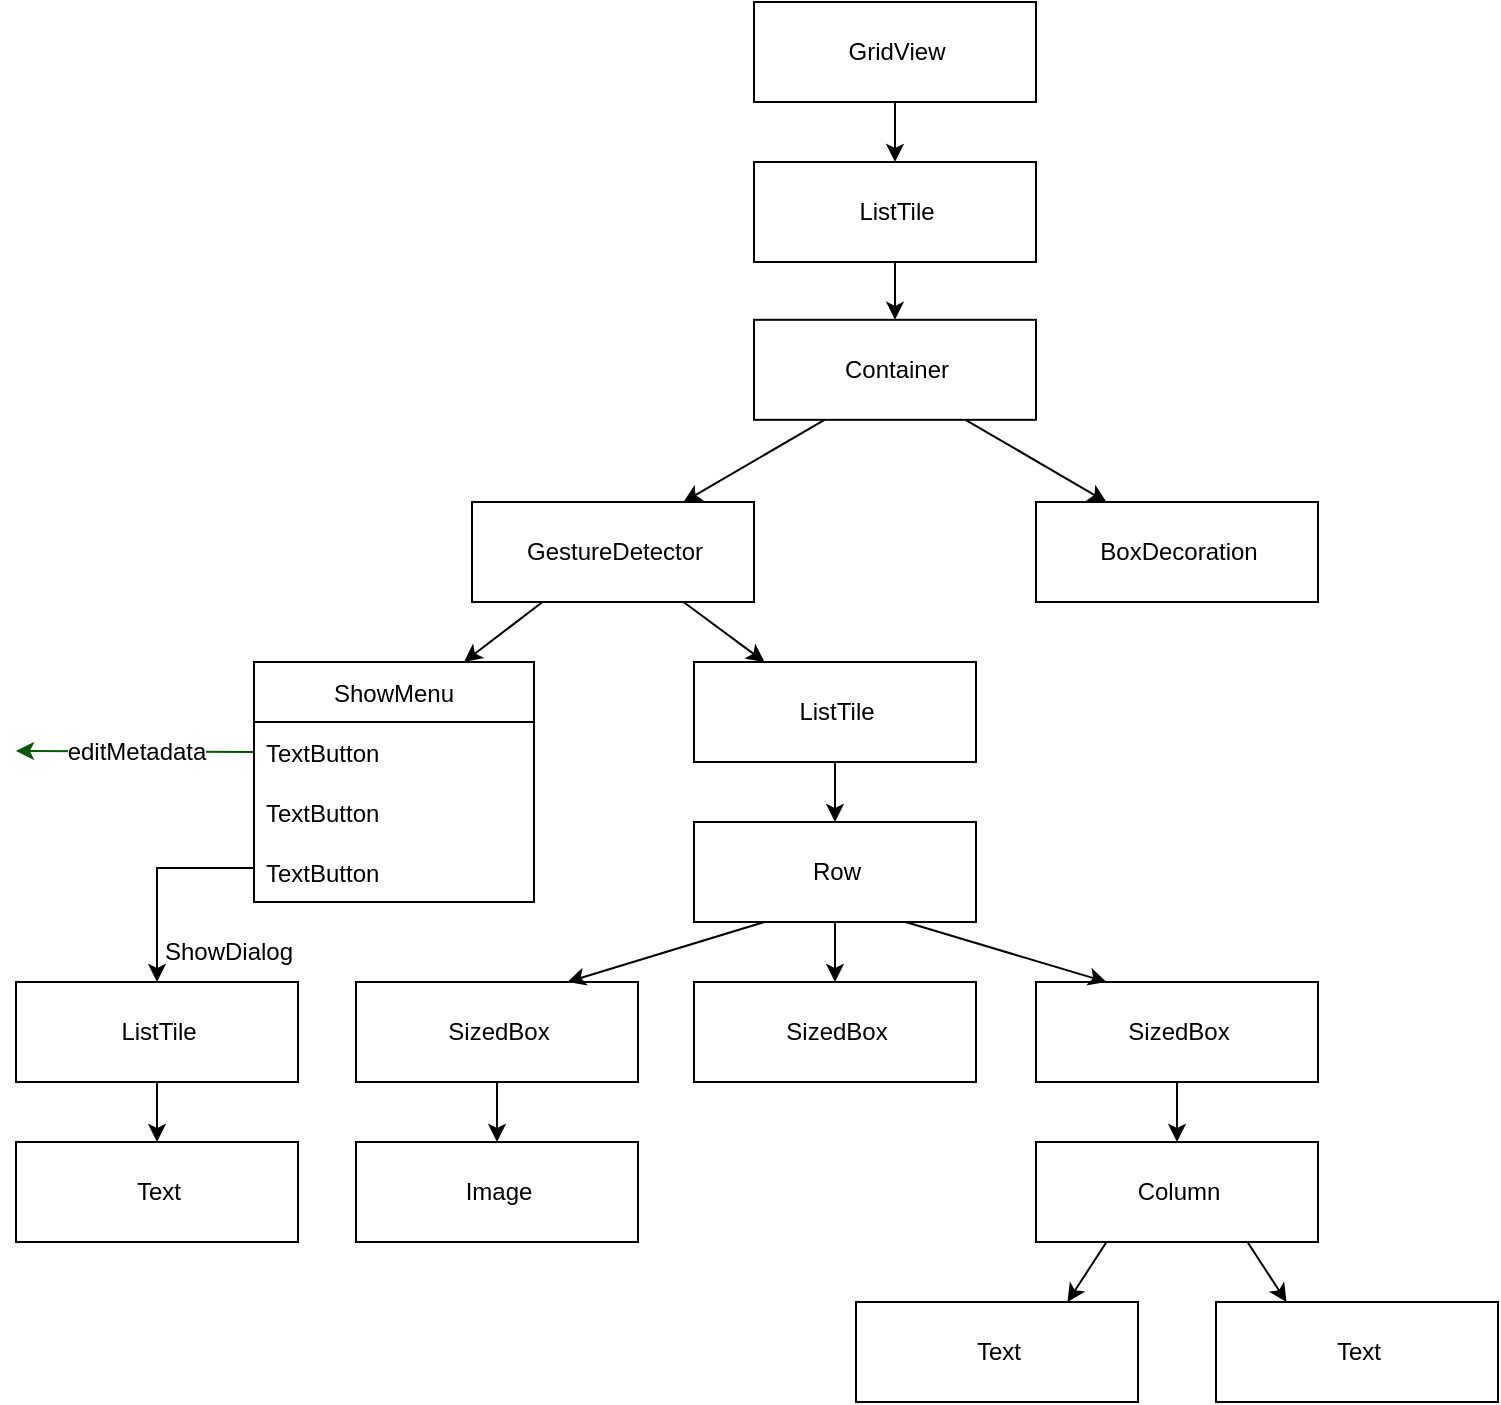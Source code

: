 <mxfile version="18.0.3" type="device"><diagram id="5P583w0aJttzJ-YqKNh2" name="Page-1"><mxGraphModel dx="1422" dy="780" grid="1" gridSize="10" guides="1" tooltips="1" connect="1" arrows="1" fold="1" page="1" pageScale="1" pageWidth="827" pageHeight="1169" math="0" shadow="0"><root><mxCell id="0"/><mxCell id="1" parent="0"/><mxCell id="v2lxInc_JL55TAg5lxIN-150" value="GridView" style="html=1;" parent="1" vertex="1"><mxGeometry x="409" y="110" width="141" height="50" as="geometry"/></mxCell><mxCell id="v2lxInc_JL55TAg5lxIN-151" value="" style="edgeStyle=orthogonalEdgeStyle;rounded=0;orthogonalLoop=1;jettySize=auto;html=1;fontSize=12;startArrow=classic;startFill=1;endArrow=none;endFill=0;" parent="1" source="v2lxInc_JL55TAg5lxIN-152" target="v2lxInc_JL55TAg5lxIN-150" edge="1"><mxGeometry relative="1" as="geometry"/></mxCell><mxCell id="v2lxInc_JL55TAg5lxIN-152" value="ListTile" style="html=1;" parent="1" vertex="1"><mxGeometry x="409" y="190" width="141" height="50" as="geometry"/></mxCell><mxCell id="v2lxInc_JL55TAg5lxIN-215" style="edgeStyle=none;rounded=0;orthogonalLoop=1;jettySize=auto;html=1;entryX=0.5;entryY=1;entryDx=0;entryDy=0;fontSize=12;startArrow=classic;startFill=1;endArrow=none;endFill=0;" parent="1" source="v2lxInc_JL55TAg5lxIN-154" target="v2lxInc_JL55TAg5lxIN-152" edge="1"><mxGeometry relative="1" as="geometry"/></mxCell><mxCell id="v2lxInc_JL55TAg5lxIN-154" value="Container" style="html=1;" parent="1" vertex="1"><mxGeometry x="409" y="268.91" width="141" height="50" as="geometry"/></mxCell><mxCell id="v2lxInc_JL55TAg5lxIN-161" value="" style="endArrow=classic;html=1;rounded=0;fontSize=14;exitX=0.25;exitY=1;exitDx=0;exitDy=0;entryX=0.75;entryY=0;entryDx=0;entryDy=0;" parent="1" source="v2lxInc_JL55TAg5lxIN-154" target="v2lxInc_JL55TAg5lxIN-217" edge="1"><mxGeometry width="50" height="50" relative="1" as="geometry"><mxPoint x="839" y="398.91" as="sourcePoint"/><mxPoint x="479.5" y="348.91" as="targetPoint"/></mxGeometry></mxCell><mxCell id="v2lxInc_JL55TAg5lxIN-216" value="BoxDecoration" style="html=1;" parent="1" vertex="1"><mxGeometry x="550" y="360" width="141" height="50" as="geometry"/></mxCell><mxCell id="v2lxInc_JL55TAg5lxIN-217" value="GestureDetector" style="html=1;" parent="1" vertex="1"><mxGeometry x="268" y="360" width="141" height="50" as="geometry"/></mxCell><mxCell id="v2lxInc_JL55TAg5lxIN-230" value="" style="endArrow=classic;html=1;rounded=0;fontSize=12;exitX=0;exitY=0.5;exitDx=0;exitDy=0;fillColor=#008a00;strokeColor=#005700;" parent="1" source="v2lxInc_JL55TAg5lxIN-254" edge="1"><mxGeometry relative="1" as="geometry"><mxPoint x="149.0" y="485.47" as="sourcePoint"/><mxPoint x="40" y="484.47" as="targetPoint"/></mxGeometry></mxCell><mxCell id="v2lxInc_JL55TAg5lxIN-231" value="editMetadata" style="edgeLabel;resizable=0;html=1;align=center;verticalAlign=middle;fontSize=12;" parent="v2lxInc_JL55TAg5lxIN-230" connectable="0" vertex="1"><mxGeometry relative="1" as="geometry"/></mxCell><mxCell id="v2lxInc_JL55TAg5lxIN-245" value="" style="endArrow=classic;html=1;rounded=0;fontSize=14;exitX=0.75;exitY=1;exitDx=0;exitDy=0;entryX=0.25;entryY=0;entryDx=0;entryDy=0;" parent="1" source="v2lxInc_JL55TAg5lxIN-154" target="v2lxInc_JL55TAg5lxIN-216" edge="1"><mxGeometry width="50" height="50" relative="1" as="geometry"><mxPoint x="454.25" y="318.91" as="sourcePoint"/><mxPoint x="383.75" y="370" as="targetPoint"/></mxGeometry></mxCell><mxCell id="v2lxInc_JL55TAg5lxIN-247" value="ListTile" style="html=1;" parent="1" vertex="1"><mxGeometry x="379" y="440" width="141" height="50" as="geometry"/></mxCell><mxCell id="v2lxInc_JL55TAg5lxIN-248" value="Row" style="html=1;" parent="1" vertex="1"><mxGeometry x="379" y="520" width="141" height="50" as="geometry"/></mxCell><mxCell id="v2lxInc_JL55TAg5lxIN-249" value="SizedBox" style="html=1;" parent="1" vertex="1"><mxGeometry x="379" y="600" width="141" height="50" as="geometry"/></mxCell><mxCell id="v2lxInc_JL55TAg5lxIN-250" value="" style="endArrow=classic;html=1;rounded=0;fontSize=14;exitX=0.25;exitY=1;exitDx=0;exitDy=0;entryX=0.75;entryY=0;entryDx=0;entryDy=0;" parent="1" source="v2lxInc_JL55TAg5lxIN-217" target="v2lxInc_JL55TAg5lxIN-253" edge="1"><mxGeometry width="50" height="50" relative="1" as="geometry"><mxPoint x="289.5" y="410.0" as="sourcePoint"/><mxPoint x="219.5" y="470" as="targetPoint"/></mxGeometry></mxCell><mxCell id="v2lxInc_JL55TAg5lxIN-253" value="ShowMenu" style="swimlane;fontStyle=0;childLayout=stackLayout;horizontal=1;startSize=30;horizontalStack=0;resizeParent=1;resizeParentMax=0;resizeLast=0;collapsible=1;marginBottom=0;fontSize=12;" parent="1" vertex="1"><mxGeometry x="159" y="440" width="140" height="120" as="geometry"/></mxCell><mxCell id="v2lxInc_JL55TAg5lxIN-254" value="TextButton" style="text;strokeColor=none;fillColor=none;align=left;verticalAlign=middle;spacingLeft=4;spacingRight=4;overflow=hidden;points=[[0,0.5],[1,0.5]];portConstraint=eastwest;rotatable=0;fontSize=12;" parent="v2lxInc_JL55TAg5lxIN-253" vertex="1"><mxGeometry y="30" width="140" height="30" as="geometry"/></mxCell><mxCell id="v2lxInc_JL55TAg5lxIN-255" value="TextButton" style="text;strokeColor=none;fillColor=none;align=left;verticalAlign=middle;spacingLeft=4;spacingRight=4;overflow=hidden;points=[[0,0.5],[1,0.5]];portConstraint=eastwest;rotatable=0;fontSize=12;" parent="v2lxInc_JL55TAg5lxIN-253" vertex="1"><mxGeometry y="60" width="140" height="30" as="geometry"/></mxCell><mxCell id="v2lxInc_JL55TAg5lxIN-256" value="TextButton" style="text;strokeColor=none;fillColor=none;align=left;verticalAlign=middle;spacingLeft=4;spacingRight=4;overflow=hidden;points=[[0,0.5],[1,0.5]];portConstraint=eastwest;rotatable=0;fontSize=12;" parent="v2lxInc_JL55TAg5lxIN-253" vertex="1"><mxGeometry y="90" width="140" height="30" as="geometry"/></mxCell><mxCell id="v2lxInc_JL55TAg5lxIN-257" value="SizedBox" style="html=1;" parent="1" vertex="1"><mxGeometry x="550" y="600" width="141" height="50" as="geometry"/></mxCell><mxCell id="v2lxInc_JL55TAg5lxIN-258" value="SizedBox" style="html=1;" parent="1" vertex="1"><mxGeometry x="210" y="600" width="141" height="50" as="geometry"/></mxCell><mxCell id="v2lxInc_JL55TAg5lxIN-259" value="Column" style="html=1;" parent="1" vertex="1"><mxGeometry x="550" y="680" width="141" height="50" as="geometry"/></mxCell><mxCell id="v2lxInc_JL55TAg5lxIN-260" value="Text" style="html=1;" parent="1" vertex="1"><mxGeometry x="460" y="760" width="141" height="50" as="geometry"/></mxCell><mxCell id="v2lxInc_JL55TAg5lxIN-261" value="Text" style="html=1;" parent="1" vertex="1"><mxGeometry x="640" y="760" width="141" height="50" as="geometry"/></mxCell><mxCell id="v2lxInc_JL55TAg5lxIN-262" value="" style="endArrow=classic;html=1;rounded=0;fontSize=12;exitX=0.75;exitY=1;exitDx=0;exitDy=0;entryX=0.25;entryY=0;entryDx=0;entryDy=0;" parent="1" source="v2lxInc_JL55TAg5lxIN-217" target="v2lxInc_JL55TAg5lxIN-247" edge="1"><mxGeometry width="50" height="50" relative="1" as="geometry"><mxPoint x="450" y="480" as="sourcePoint"/><mxPoint x="500" y="430" as="targetPoint"/></mxGeometry></mxCell><mxCell id="v2lxInc_JL55TAg5lxIN-263" value="" style="endArrow=classic;html=1;rounded=0;fontSize=12;exitX=0.5;exitY=1;exitDx=0;exitDy=0;" parent="1" source="v2lxInc_JL55TAg5lxIN-247" target="v2lxInc_JL55TAg5lxIN-248" edge="1"><mxGeometry width="50" height="50" relative="1" as="geometry"><mxPoint x="600.25" y="470" as="sourcePoint"/><mxPoint x="640.75" y="510" as="targetPoint"/></mxGeometry></mxCell><mxCell id="v2lxInc_JL55TAg5lxIN-264" value="" style="endArrow=classic;html=1;rounded=0;fontSize=12;exitX=0.5;exitY=1;exitDx=0;exitDy=0;entryX=0.5;entryY=0;entryDx=0;entryDy=0;" parent="1" source="v2lxInc_JL55TAg5lxIN-248" target="v2lxInc_JL55TAg5lxIN-249" edge="1"><mxGeometry width="50" height="50" relative="1" as="geometry"><mxPoint x="459.5" y="500" as="sourcePoint"/><mxPoint x="459.5" y="530" as="targetPoint"/></mxGeometry></mxCell><mxCell id="v2lxInc_JL55TAg5lxIN-265" value="" style="endArrow=classic;html=1;rounded=0;fontSize=12;exitX=0.25;exitY=1;exitDx=0;exitDy=0;entryX=0.75;entryY=0;entryDx=0;entryDy=0;" parent="1" source="v2lxInc_JL55TAg5lxIN-248" target="v2lxInc_JL55TAg5lxIN-258" edge="1"><mxGeometry width="50" height="50" relative="1" as="geometry"><mxPoint x="459.5" y="580" as="sourcePoint"/><mxPoint x="459.5" y="610.0" as="targetPoint"/></mxGeometry></mxCell><mxCell id="v2lxInc_JL55TAg5lxIN-266" value="" style="endArrow=classic;html=1;rounded=0;fontSize=12;exitX=0.75;exitY=1;exitDx=0;exitDy=0;entryX=0.25;entryY=0;entryDx=0;entryDy=0;" parent="1" source="v2lxInc_JL55TAg5lxIN-248" target="v2lxInc_JL55TAg5lxIN-257" edge="1"><mxGeometry width="50" height="50" relative="1" as="geometry"><mxPoint x="424.25" y="580" as="sourcePoint"/><mxPoint x="325.75" y="610.0" as="targetPoint"/></mxGeometry></mxCell><mxCell id="v2lxInc_JL55TAg5lxIN-267" value="" style="endArrow=classic;html=1;rounded=0;fontSize=12;exitX=0.5;exitY=1;exitDx=0;exitDy=0;" parent="1" source="v2lxInc_JL55TAg5lxIN-257" target="v2lxInc_JL55TAg5lxIN-259" edge="1"><mxGeometry width="50" height="50" relative="1" as="geometry"><mxPoint x="720" y="630" as="sourcePoint"/><mxPoint x="820.5" y="660.0" as="targetPoint"/></mxGeometry></mxCell><mxCell id="v2lxInc_JL55TAg5lxIN-268" value="" style="endArrow=classic;html=1;rounded=0;fontSize=12;exitX=0.25;exitY=1;exitDx=0;exitDy=0;entryX=0.75;entryY=0;entryDx=0;entryDy=0;" parent="1" source="v2lxInc_JL55TAg5lxIN-259" target="v2lxInc_JL55TAg5lxIN-260" edge="1"><mxGeometry width="50" height="50" relative="1" as="geometry"><mxPoint x="630.5" y="660.0" as="sourcePoint"/><mxPoint x="630.5" y="690.0" as="targetPoint"/></mxGeometry></mxCell><mxCell id="v2lxInc_JL55TAg5lxIN-269" value="" style="endArrow=classic;html=1;rounded=0;fontSize=12;exitX=0.75;exitY=1;exitDx=0;exitDy=0;entryX=0.25;entryY=0;entryDx=0;entryDy=0;" parent="1" source="v2lxInc_JL55TAg5lxIN-259" target="v2lxInc_JL55TAg5lxIN-261" edge="1"><mxGeometry width="50" height="50" relative="1" as="geometry"><mxPoint x="595.25" y="740.0" as="sourcePoint"/><mxPoint x="575.75" y="770.0" as="targetPoint"/></mxGeometry></mxCell><mxCell id="v2lxInc_JL55TAg5lxIN-272" style="edgeStyle=none;rounded=0;orthogonalLoop=1;jettySize=auto;html=1;fontSize=12;startArrow=classic;startFill=1;endArrow=none;endFill=0;" parent="1" source="v2lxInc_JL55TAg5lxIN-270" target="v2lxInc_JL55TAg5lxIN-258" edge="1"><mxGeometry relative="1" as="geometry"/></mxCell><mxCell id="v2lxInc_JL55TAg5lxIN-270" value="Image" style="html=1;" parent="1" vertex="1"><mxGeometry x="210" y="680" width="141" height="50" as="geometry"/></mxCell><mxCell id="RJutxnQXX781bnTsnKOj-1" value="" style="endArrow=classic;html=1;rounded=0;fontSize=14;exitX=0.25;exitY=1;exitDx=0;exitDy=0;entryX=0.5;entryY=0;entryDx=0;entryDy=0;edgeStyle=orthogonalEdgeStyle;" edge="1" parent="1" target="RJutxnQXX781bnTsnKOj-2"><mxGeometry width="50" height="50" relative="1" as="geometry"><mxPoint x="159" y="543.0" as="sourcePoint"/><mxPoint x="88.5" y="584.09" as="targetPoint"/><Array as="points"><mxPoint x="111" y="543"/></Array></mxGeometry></mxCell><mxCell id="RJutxnQXX781bnTsnKOj-2" value="ListTile" style="html=1;" vertex="1" parent="1"><mxGeometry x="40" y="600" width="141" height="50" as="geometry"/></mxCell><mxCell id="RJutxnQXX781bnTsnKOj-3" value="ShowDialog" style="text;html=1;align=center;verticalAlign=middle;resizable=0;points=[];autosize=1;strokeColor=none;fillColor=none;" vertex="1" parent="1"><mxGeometry x="106" y="575" width="80" height="20" as="geometry"/></mxCell><mxCell id="RJutxnQXX781bnTsnKOj-4" style="edgeStyle=none;rounded=0;orthogonalLoop=1;jettySize=auto;html=1;fontSize=12;startArrow=classic;startFill=1;endArrow=none;endFill=0;" edge="1" parent="1" source="RJutxnQXX781bnTsnKOj-5"><mxGeometry relative="1" as="geometry"><mxPoint x="110.5" y="650" as="targetPoint"/></mxGeometry></mxCell><mxCell id="RJutxnQXX781bnTsnKOj-5" value="Text" style="html=1;" vertex="1" parent="1"><mxGeometry x="40" y="680" width="141" height="50" as="geometry"/></mxCell></root></mxGraphModel></diagram></mxfile>